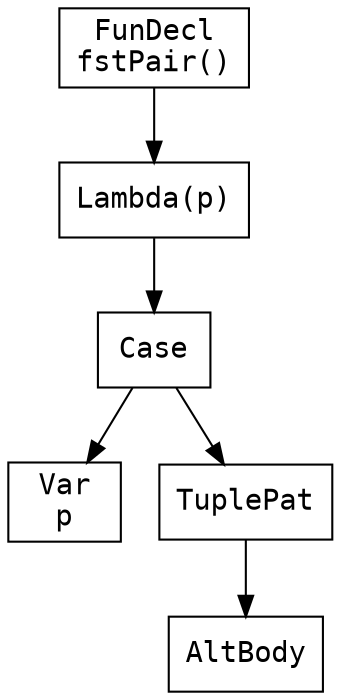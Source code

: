 digraph AST {
  node [shape=box, fontname="Courier"];
  decl0 [label="FunDecl
fstPair()"];
  decl0_body [label="Lambda(p)"];
  decl0 -> decl0_body;
  decl0_body_body [label="Case"];
  decl0_body -> decl0_body_body;
  decl0_body_body_scrut [label="Var
p"];
  decl0_body_body -> decl0_body_body_scrut;
  decl0_body_body_pat0 [label="TuplePat"];
  decl0_body_body -> decl0_body_body_pat0;
  decl0_body_body_bd0 [label="AltBody"];
  decl0_body_body_pat0 -> decl0_body_body_bd0;
}
